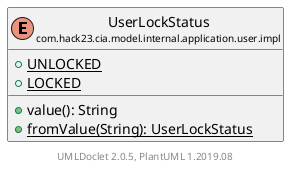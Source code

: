 @startuml
    set namespaceSeparator none
    hide empty fields
    hide empty methods

    enum "<size:14>UserLockStatus\n<size:10>com.hack23.cia.model.internal.application.user.impl" as com.hack23.cia.model.internal.application.user.impl.UserLockStatus [[UserLockStatus.html]] {
        {static} +UNLOCKED
        {static} +LOCKED
        +value(): String
        {static} +fromValue(String): UserLockStatus
    }

    center footer UMLDoclet 2.0.5, PlantUML 1.2019.08
@enduml
